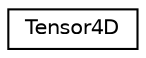 digraph "Graphical Class Hierarchy"
{
 // LATEX_PDF_SIZE
  edge [fontname="Helvetica",fontsize="10",labelfontname="Helvetica",labelfontsize="10"];
  node [fontname="Helvetica",fontsize="10",shape=record];
  rankdir="LR";
  Node0 [label="Tensor4D",height=0.2,width=0.4,color="black", fillcolor="white", style="filled",URL="$struct_tensor4_d.xhtml",tooltip="Structure to hold 4D tensor information."];
}
